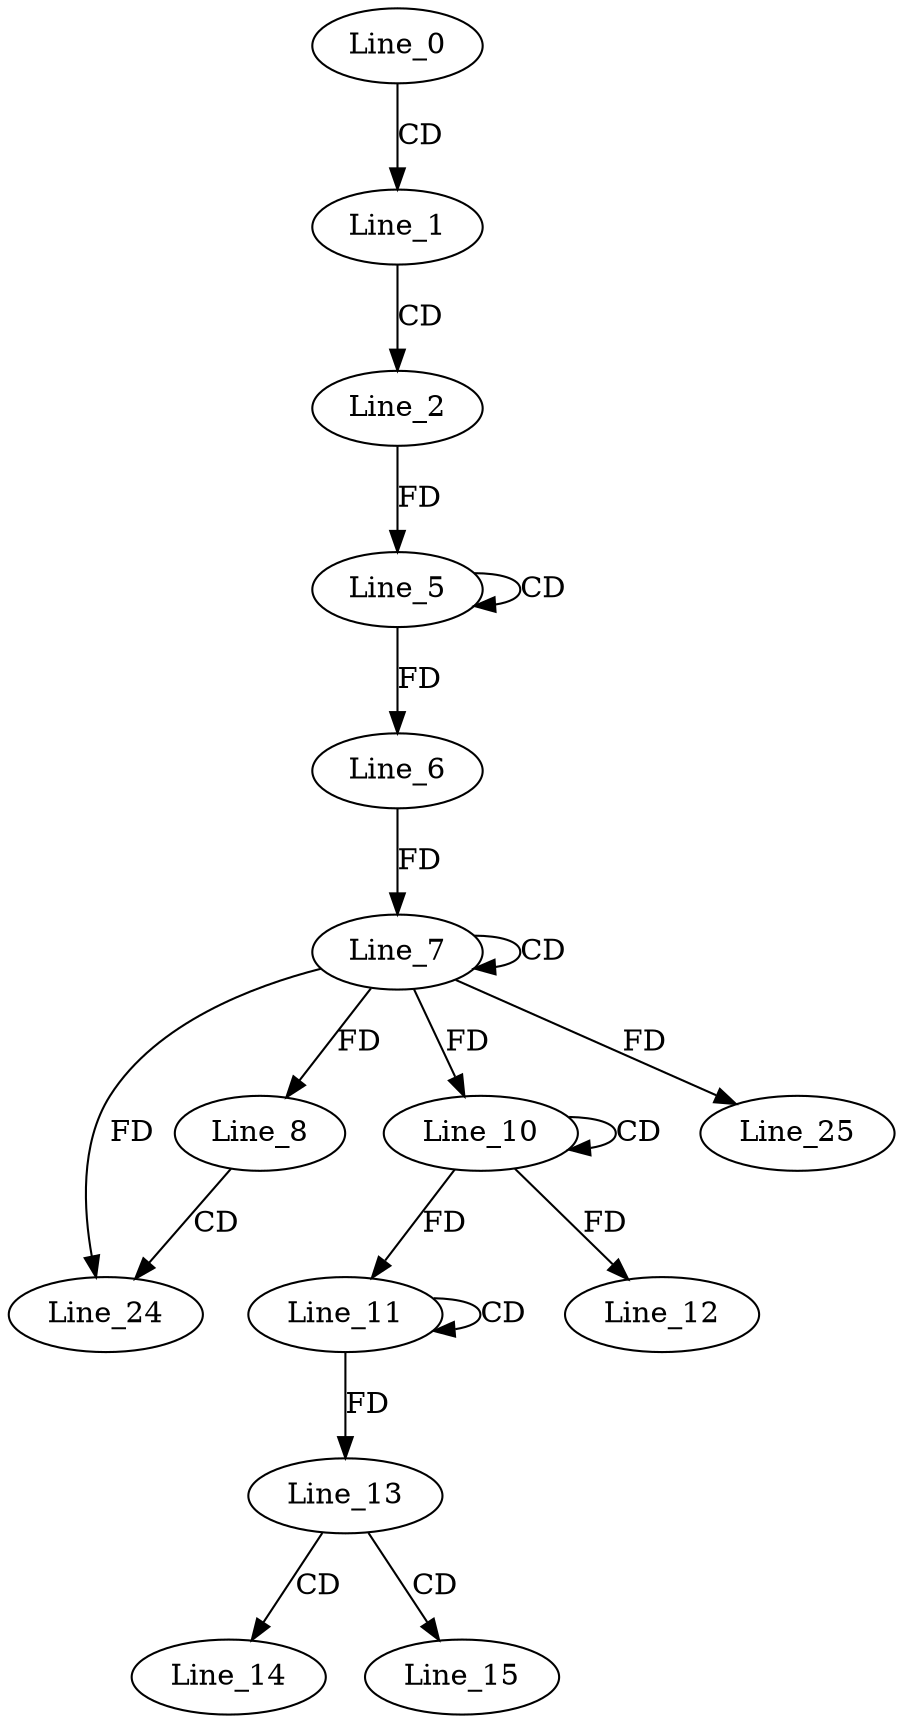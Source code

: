 digraph G {
  Line_0;
  Line_1;
  Line_2;
  Line_5;
  Line_5;
  Line_6;
  Line_7;
  Line_7;
  Line_6;
  Line_8;
  Line_10;
  Line_10;
  Line_10;
  Line_11;
  Line_11;
  Line_12;
  Line_13;
  Line_14;
  Line_15;
  Line_8;
  Line_24;
  Line_24;
  Line_25;
  Line_0 -> Line_1 [ label="CD" ];
  Line_1 -> Line_2 [ label="CD" ];
  Line_5 -> Line_5 [ label="CD" ];
  Line_2 -> Line_5 [ label="FD" ];
  Line_5 -> Line_6 [ label="FD" ];
  Line_7 -> Line_7 [ label="CD" ];
  Line_6 -> Line_7 [ label="FD" ];
  Line_7 -> Line_8 [ label="FD" ];
  Line_10 -> Line_10 [ label="CD" ];
  Line_7 -> Line_10 [ label="FD" ];
  Line_11 -> Line_11 [ label="CD" ];
  Line_10 -> Line_11 [ label="FD" ];
  Line_10 -> Line_12 [ label="FD" ];
  Line_11 -> Line_13 [ label="FD" ];
  Line_13 -> Line_14 [ label="CD" ];
  Line_13 -> Line_15 [ label="CD" ];
  Line_8 -> Line_24 [ label="CD" ];
  Line_7 -> Line_24 [ label="FD" ];
  Line_7 -> Line_25 [ label="FD" ];
}
